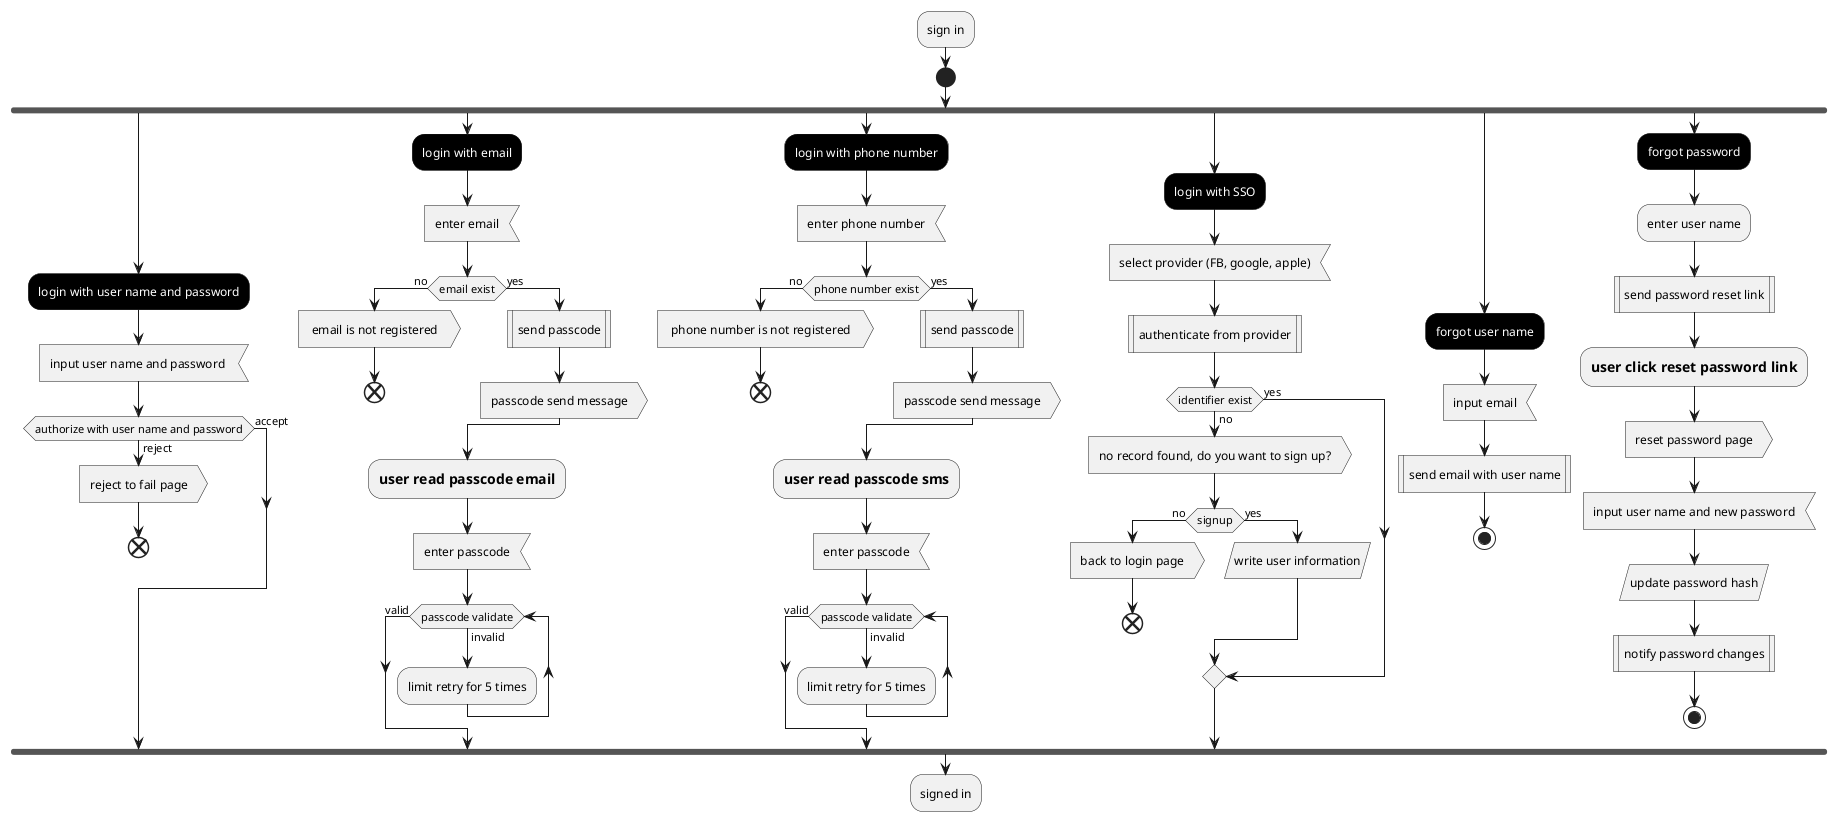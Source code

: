 @startuml
skinparam Shadowing false
:sign in;
start
fork
#000:<color:#FFF>login with user name and password</color>;
:input user name and password <
if(authorize with user name and password) then (reject)
  :reject to fail page>
  end;
else (accept)
endif

fork again
#000:<color:#FFF>login with email</color>;
:enter email<
if(email exist) then (no)
  : email is not registered >
  end;
else (yes)
  :send passcode|
  :passcode send message>
endif

:==user read passcode email;
:enter passcode<
while(passcode validate)
->invalid;
:limit retry for 5 times;

end while (valid)

fork again
#000:<color:#FFF>login with phone number</color>;
:enter phone number<
if(phone number exist) then (no)
  : phone number is not registered >
  end;
else (yes)
  :send passcode|
  :passcode send message>
endif

:==user read passcode sms;
:enter passcode<
while(passcode validate)
->invalid;
:limit retry for 5 times;

end while (valid)

fork again
#000:<color:#FFF>login with SSO;

:select provider (FB, google, apple)<
:authenticate from provider|
if(identifier exist)then (no)
  :no record found, do you want to sign up?>
  if(signup) then (no)
    :back to login page>
    end
  else (yes)
    :write user information/
  endif
else (yes)
endif

fork again
  #000:<color:#FFF>forgot user name</color>;
  :input email<
  :send email with user name|
  stop
fork again
  #000:<color:#FFF>forgot password</color>;
  :enter user name;
  :send password reset link|
  :==user click reset password link;
  :reset password page>
  :input user name and new password<
  :update password hash/
  :notify password changes|
  stop
end fork

:signed in;

@enduml